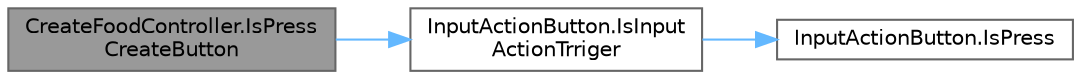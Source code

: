 digraph "CreateFoodController.IsPressCreateButton"
{
 // LATEX_PDF_SIZE
  bgcolor="transparent";
  edge [fontname=Helvetica,fontsize=10,labelfontname=Helvetica,labelfontsize=10];
  node [fontname=Helvetica,fontsize=10,shape=box,height=0.2,width=0.4];
  rankdir="LR";
  Node1 [id="Node000001",label="CreateFoodController.IsPress\lCreateButton",height=0.2,width=0.4,color="gray40", fillcolor="grey60", style="filled", fontcolor="black",tooltip="料理を作成するボタンが押されたか"];
  Node1 -> Node2 [id="edge1_Node000001_Node000002",color="steelblue1",style="solid",tooltip=" "];
  Node2 [id="Node000002",label="InputActionButton.IsInput\lActionTrriger",height=0.2,width=0.4,color="grey40", fillcolor="white", style="filled",URL="$class_input_action_button.html#a847c561b8a3deeea260be80e698bd342",tooltip="ボタンを選択したかどうか"];
  Node2 -> Node3 [id="edge2_Node000002_Node000003",color="steelblue1",style="solid",tooltip=" "];
  Node3 [id="Node000003",label="InputActionButton.IsPress",height=0.2,width=0.4,color="grey40", fillcolor="white", style="filled",URL="$class_input_action_button.html#ab1c29386a568174cbcb4eaf2d498bb9c",tooltip=" "];
}
